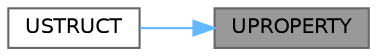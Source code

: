 digraph "UPROPERTY"
{
 // INTERACTIVE_SVG=YES
 // LATEX_PDF_SIZE
  bgcolor="transparent";
  edge [fontname=Helvetica,fontsize=10,labelfontname=Helvetica,labelfontsize=10];
  node [fontname=Helvetica,fontsize=10,shape=box,height=0.2,width=0.4];
  rankdir="RL";
  Node1 [id="Node000001",label="UPROPERTY",height=0.2,width=0.4,color="gray40", fillcolor="grey60", style="filled", fontcolor="black",tooltip=" "];
  Node1 -> Node2 [id="edge1_Node000001_Node000002",dir="back",color="steelblue1",style="solid",tooltip=" "];
  Node2 [id="Node000002",label="USTRUCT",height=0.2,width=0.4,color="grey40", fillcolor="white", style="filled",URL="$d4/dba/LandscapeComponent_8h.html#a0ee3576f561e82f5531e27dba5cdaff7",tooltip="Stores information about which weightmap texture and channel each layer is stored."];
}

